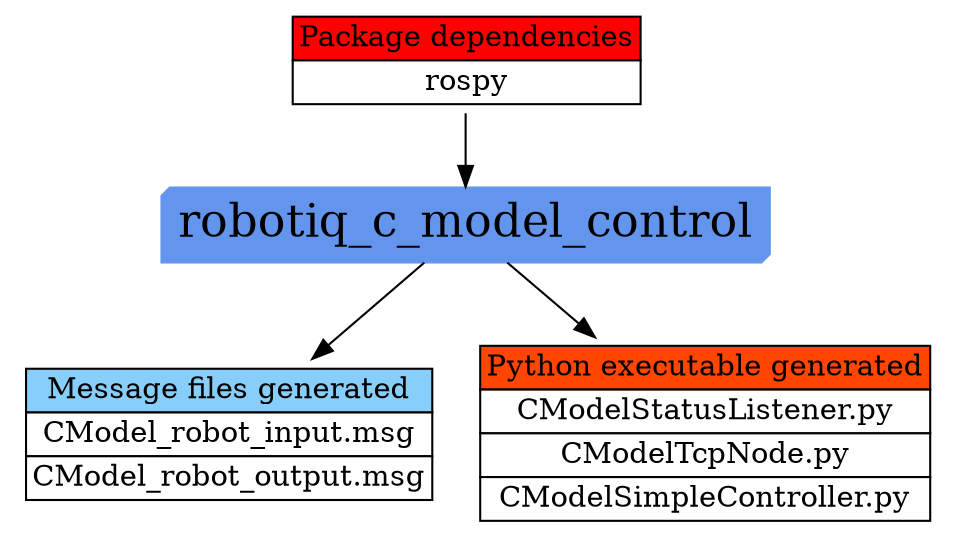 digraph PkgGenerationGraph {
nodesep=0.1;
node [ shape=plaintext];
robotiq_c_model_control [ shape=box3d style=filled color="#6495ED" fontsize=22];
find_package [ label=<<table BGCOLOR="#FFFFFF" BORDER="0" CELLBORDER="1" CELLSPACING="0">
  <tr>
    <td ALIGN="CENTER" BGCOLOR="#FF0000" COLSPAN="1">Package dependencies</td>
  </tr>
  <tr>
    <td ALIGN="CENTER" BGCOLOR="#FFFFFF" COLSPAN="1">rospy</td>
  </tr>
</table>
>];
add_message_files [ label=<<table BGCOLOR="#FFFFFF" BORDER="0" CELLBORDER="1" CELLSPACING="0">
  <tr>
    <td ALIGN="CENTER" BGCOLOR="#87CEFA" COLSPAN="1">Message files generated</td>
  </tr>
  <tr>
    <td ALIGN="CENTER" BGCOLOR="#FFFFFF" COLSPAN="1">CModel_robot_input.msg</td>
  </tr>
  <tr>
    <td ALIGN="CENTER" BGCOLOR="#FFFFFF" COLSPAN="1">CModel_robot_output.msg</td>
  </tr>
</table>
>];
add_py_executable [ label=<<table BGCOLOR="#FFFFFF" BORDER="0" CELLBORDER="1" CELLSPACING="0">
  <tr>
    <td ALIGN="CENTER" BGCOLOR="#FF4500" COLSPAN="1">Python executable generated</td>
  </tr>
  <tr>
    <td ALIGN="CENTER" BGCOLOR="#FFFFFF" COLSPAN="1">CModelStatusListener.py</td>
  </tr>
  <tr>
    <td ALIGN="CENTER" BGCOLOR="#FFFFFF" COLSPAN="1">CModelTcpNode.py</td>
  </tr>
  <tr>
    <td ALIGN="CENTER" BGCOLOR="#FFFFFF" COLSPAN="1">CModelSimpleController.py</td>
  </tr>
</table>
>];
find_package -> robotiq_c_model_control;
robotiq_c_model_control -> add_message_files;
robotiq_c_model_control -> add_py_executable;
}

